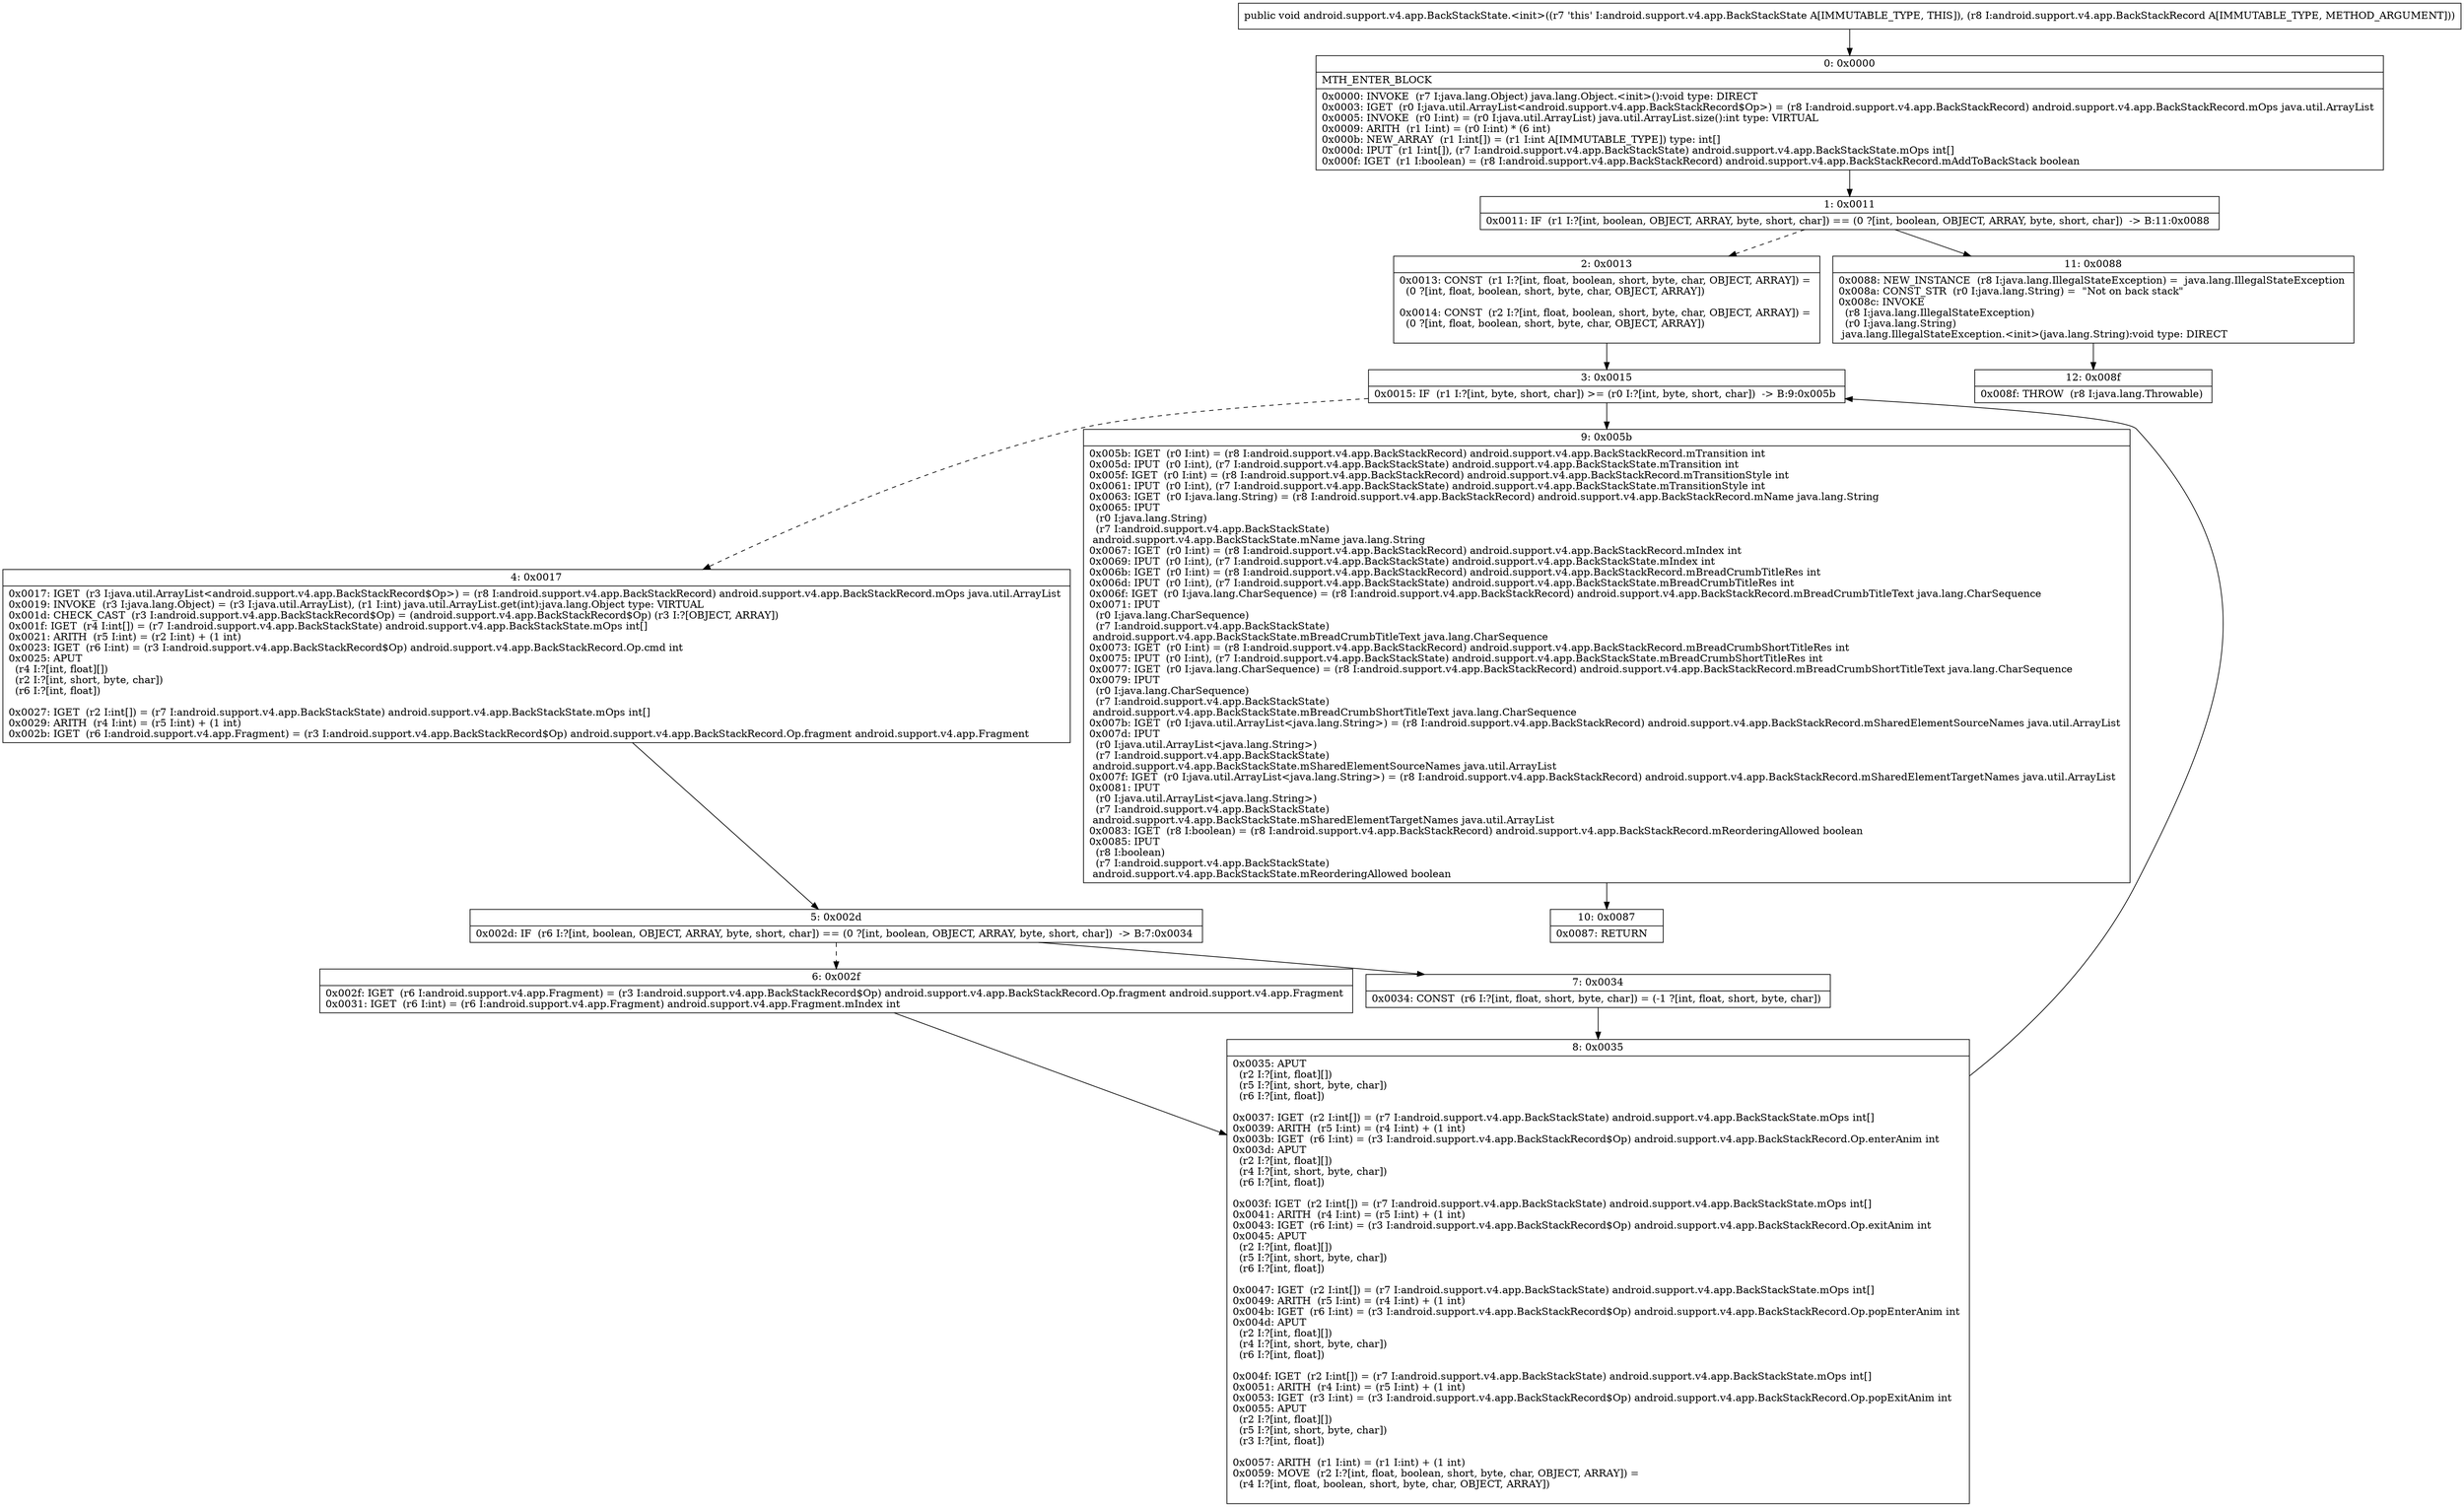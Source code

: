 digraph "CFG forandroid.support.v4.app.BackStackState.\<init\>(Landroid\/support\/v4\/app\/BackStackRecord;)V" {
Node_0 [shape=record,label="{0\:\ 0x0000|MTH_ENTER_BLOCK\l|0x0000: INVOKE  (r7 I:java.lang.Object) java.lang.Object.\<init\>():void type: DIRECT \l0x0003: IGET  (r0 I:java.util.ArrayList\<android.support.v4.app.BackStackRecord$Op\>) = (r8 I:android.support.v4.app.BackStackRecord) android.support.v4.app.BackStackRecord.mOps java.util.ArrayList \l0x0005: INVOKE  (r0 I:int) = (r0 I:java.util.ArrayList) java.util.ArrayList.size():int type: VIRTUAL \l0x0009: ARITH  (r1 I:int) = (r0 I:int) * (6 int) \l0x000b: NEW_ARRAY  (r1 I:int[]) = (r1 I:int A[IMMUTABLE_TYPE]) type: int[] \l0x000d: IPUT  (r1 I:int[]), (r7 I:android.support.v4.app.BackStackState) android.support.v4.app.BackStackState.mOps int[] \l0x000f: IGET  (r1 I:boolean) = (r8 I:android.support.v4.app.BackStackRecord) android.support.v4.app.BackStackRecord.mAddToBackStack boolean \l}"];
Node_1 [shape=record,label="{1\:\ 0x0011|0x0011: IF  (r1 I:?[int, boolean, OBJECT, ARRAY, byte, short, char]) == (0 ?[int, boolean, OBJECT, ARRAY, byte, short, char])  \-\> B:11:0x0088 \l}"];
Node_2 [shape=record,label="{2\:\ 0x0013|0x0013: CONST  (r1 I:?[int, float, boolean, short, byte, char, OBJECT, ARRAY]) = \l  (0 ?[int, float, boolean, short, byte, char, OBJECT, ARRAY])\l \l0x0014: CONST  (r2 I:?[int, float, boolean, short, byte, char, OBJECT, ARRAY]) = \l  (0 ?[int, float, boolean, short, byte, char, OBJECT, ARRAY])\l \l}"];
Node_3 [shape=record,label="{3\:\ 0x0015|0x0015: IF  (r1 I:?[int, byte, short, char]) \>= (r0 I:?[int, byte, short, char])  \-\> B:9:0x005b \l}"];
Node_4 [shape=record,label="{4\:\ 0x0017|0x0017: IGET  (r3 I:java.util.ArrayList\<android.support.v4.app.BackStackRecord$Op\>) = (r8 I:android.support.v4.app.BackStackRecord) android.support.v4.app.BackStackRecord.mOps java.util.ArrayList \l0x0019: INVOKE  (r3 I:java.lang.Object) = (r3 I:java.util.ArrayList), (r1 I:int) java.util.ArrayList.get(int):java.lang.Object type: VIRTUAL \l0x001d: CHECK_CAST  (r3 I:android.support.v4.app.BackStackRecord$Op) = (android.support.v4.app.BackStackRecord$Op) (r3 I:?[OBJECT, ARRAY]) \l0x001f: IGET  (r4 I:int[]) = (r7 I:android.support.v4.app.BackStackState) android.support.v4.app.BackStackState.mOps int[] \l0x0021: ARITH  (r5 I:int) = (r2 I:int) + (1 int) \l0x0023: IGET  (r6 I:int) = (r3 I:android.support.v4.app.BackStackRecord$Op) android.support.v4.app.BackStackRecord.Op.cmd int \l0x0025: APUT  \l  (r4 I:?[int, float][])\l  (r2 I:?[int, short, byte, char])\l  (r6 I:?[int, float])\l \l0x0027: IGET  (r2 I:int[]) = (r7 I:android.support.v4.app.BackStackState) android.support.v4.app.BackStackState.mOps int[] \l0x0029: ARITH  (r4 I:int) = (r5 I:int) + (1 int) \l0x002b: IGET  (r6 I:android.support.v4.app.Fragment) = (r3 I:android.support.v4.app.BackStackRecord$Op) android.support.v4.app.BackStackRecord.Op.fragment android.support.v4.app.Fragment \l}"];
Node_5 [shape=record,label="{5\:\ 0x002d|0x002d: IF  (r6 I:?[int, boolean, OBJECT, ARRAY, byte, short, char]) == (0 ?[int, boolean, OBJECT, ARRAY, byte, short, char])  \-\> B:7:0x0034 \l}"];
Node_6 [shape=record,label="{6\:\ 0x002f|0x002f: IGET  (r6 I:android.support.v4.app.Fragment) = (r3 I:android.support.v4.app.BackStackRecord$Op) android.support.v4.app.BackStackRecord.Op.fragment android.support.v4.app.Fragment \l0x0031: IGET  (r6 I:int) = (r6 I:android.support.v4.app.Fragment) android.support.v4.app.Fragment.mIndex int \l}"];
Node_7 [shape=record,label="{7\:\ 0x0034|0x0034: CONST  (r6 I:?[int, float, short, byte, char]) = (\-1 ?[int, float, short, byte, char]) \l}"];
Node_8 [shape=record,label="{8\:\ 0x0035|0x0035: APUT  \l  (r2 I:?[int, float][])\l  (r5 I:?[int, short, byte, char])\l  (r6 I:?[int, float])\l \l0x0037: IGET  (r2 I:int[]) = (r7 I:android.support.v4.app.BackStackState) android.support.v4.app.BackStackState.mOps int[] \l0x0039: ARITH  (r5 I:int) = (r4 I:int) + (1 int) \l0x003b: IGET  (r6 I:int) = (r3 I:android.support.v4.app.BackStackRecord$Op) android.support.v4.app.BackStackRecord.Op.enterAnim int \l0x003d: APUT  \l  (r2 I:?[int, float][])\l  (r4 I:?[int, short, byte, char])\l  (r6 I:?[int, float])\l \l0x003f: IGET  (r2 I:int[]) = (r7 I:android.support.v4.app.BackStackState) android.support.v4.app.BackStackState.mOps int[] \l0x0041: ARITH  (r4 I:int) = (r5 I:int) + (1 int) \l0x0043: IGET  (r6 I:int) = (r3 I:android.support.v4.app.BackStackRecord$Op) android.support.v4.app.BackStackRecord.Op.exitAnim int \l0x0045: APUT  \l  (r2 I:?[int, float][])\l  (r5 I:?[int, short, byte, char])\l  (r6 I:?[int, float])\l \l0x0047: IGET  (r2 I:int[]) = (r7 I:android.support.v4.app.BackStackState) android.support.v4.app.BackStackState.mOps int[] \l0x0049: ARITH  (r5 I:int) = (r4 I:int) + (1 int) \l0x004b: IGET  (r6 I:int) = (r3 I:android.support.v4.app.BackStackRecord$Op) android.support.v4.app.BackStackRecord.Op.popEnterAnim int \l0x004d: APUT  \l  (r2 I:?[int, float][])\l  (r4 I:?[int, short, byte, char])\l  (r6 I:?[int, float])\l \l0x004f: IGET  (r2 I:int[]) = (r7 I:android.support.v4.app.BackStackState) android.support.v4.app.BackStackState.mOps int[] \l0x0051: ARITH  (r4 I:int) = (r5 I:int) + (1 int) \l0x0053: IGET  (r3 I:int) = (r3 I:android.support.v4.app.BackStackRecord$Op) android.support.v4.app.BackStackRecord.Op.popExitAnim int \l0x0055: APUT  \l  (r2 I:?[int, float][])\l  (r5 I:?[int, short, byte, char])\l  (r3 I:?[int, float])\l \l0x0057: ARITH  (r1 I:int) = (r1 I:int) + (1 int) \l0x0059: MOVE  (r2 I:?[int, float, boolean, short, byte, char, OBJECT, ARRAY]) = \l  (r4 I:?[int, float, boolean, short, byte, char, OBJECT, ARRAY])\l \l}"];
Node_9 [shape=record,label="{9\:\ 0x005b|0x005b: IGET  (r0 I:int) = (r8 I:android.support.v4.app.BackStackRecord) android.support.v4.app.BackStackRecord.mTransition int \l0x005d: IPUT  (r0 I:int), (r7 I:android.support.v4.app.BackStackState) android.support.v4.app.BackStackState.mTransition int \l0x005f: IGET  (r0 I:int) = (r8 I:android.support.v4.app.BackStackRecord) android.support.v4.app.BackStackRecord.mTransitionStyle int \l0x0061: IPUT  (r0 I:int), (r7 I:android.support.v4.app.BackStackState) android.support.v4.app.BackStackState.mTransitionStyle int \l0x0063: IGET  (r0 I:java.lang.String) = (r8 I:android.support.v4.app.BackStackRecord) android.support.v4.app.BackStackRecord.mName java.lang.String \l0x0065: IPUT  \l  (r0 I:java.lang.String)\l  (r7 I:android.support.v4.app.BackStackState)\l android.support.v4.app.BackStackState.mName java.lang.String \l0x0067: IGET  (r0 I:int) = (r8 I:android.support.v4.app.BackStackRecord) android.support.v4.app.BackStackRecord.mIndex int \l0x0069: IPUT  (r0 I:int), (r7 I:android.support.v4.app.BackStackState) android.support.v4.app.BackStackState.mIndex int \l0x006b: IGET  (r0 I:int) = (r8 I:android.support.v4.app.BackStackRecord) android.support.v4.app.BackStackRecord.mBreadCrumbTitleRes int \l0x006d: IPUT  (r0 I:int), (r7 I:android.support.v4.app.BackStackState) android.support.v4.app.BackStackState.mBreadCrumbTitleRes int \l0x006f: IGET  (r0 I:java.lang.CharSequence) = (r8 I:android.support.v4.app.BackStackRecord) android.support.v4.app.BackStackRecord.mBreadCrumbTitleText java.lang.CharSequence \l0x0071: IPUT  \l  (r0 I:java.lang.CharSequence)\l  (r7 I:android.support.v4.app.BackStackState)\l android.support.v4.app.BackStackState.mBreadCrumbTitleText java.lang.CharSequence \l0x0073: IGET  (r0 I:int) = (r8 I:android.support.v4.app.BackStackRecord) android.support.v4.app.BackStackRecord.mBreadCrumbShortTitleRes int \l0x0075: IPUT  (r0 I:int), (r7 I:android.support.v4.app.BackStackState) android.support.v4.app.BackStackState.mBreadCrumbShortTitleRes int \l0x0077: IGET  (r0 I:java.lang.CharSequence) = (r8 I:android.support.v4.app.BackStackRecord) android.support.v4.app.BackStackRecord.mBreadCrumbShortTitleText java.lang.CharSequence \l0x0079: IPUT  \l  (r0 I:java.lang.CharSequence)\l  (r7 I:android.support.v4.app.BackStackState)\l android.support.v4.app.BackStackState.mBreadCrumbShortTitleText java.lang.CharSequence \l0x007b: IGET  (r0 I:java.util.ArrayList\<java.lang.String\>) = (r8 I:android.support.v4.app.BackStackRecord) android.support.v4.app.BackStackRecord.mSharedElementSourceNames java.util.ArrayList \l0x007d: IPUT  \l  (r0 I:java.util.ArrayList\<java.lang.String\>)\l  (r7 I:android.support.v4.app.BackStackState)\l android.support.v4.app.BackStackState.mSharedElementSourceNames java.util.ArrayList \l0x007f: IGET  (r0 I:java.util.ArrayList\<java.lang.String\>) = (r8 I:android.support.v4.app.BackStackRecord) android.support.v4.app.BackStackRecord.mSharedElementTargetNames java.util.ArrayList \l0x0081: IPUT  \l  (r0 I:java.util.ArrayList\<java.lang.String\>)\l  (r7 I:android.support.v4.app.BackStackState)\l android.support.v4.app.BackStackState.mSharedElementTargetNames java.util.ArrayList \l0x0083: IGET  (r8 I:boolean) = (r8 I:android.support.v4.app.BackStackRecord) android.support.v4.app.BackStackRecord.mReorderingAllowed boolean \l0x0085: IPUT  \l  (r8 I:boolean)\l  (r7 I:android.support.v4.app.BackStackState)\l android.support.v4.app.BackStackState.mReorderingAllowed boolean \l}"];
Node_10 [shape=record,label="{10\:\ 0x0087|0x0087: RETURN   \l}"];
Node_11 [shape=record,label="{11\:\ 0x0088|0x0088: NEW_INSTANCE  (r8 I:java.lang.IllegalStateException) =  java.lang.IllegalStateException \l0x008a: CONST_STR  (r0 I:java.lang.String) =  \"Not on back stack\" \l0x008c: INVOKE  \l  (r8 I:java.lang.IllegalStateException)\l  (r0 I:java.lang.String)\l java.lang.IllegalStateException.\<init\>(java.lang.String):void type: DIRECT \l}"];
Node_12 [shape=record,label="{12\:\ 0x008f|0x008f: THROW  (r8 I:java.lang.Throwable) \l}"];
MethodNode[shape=record,label="{public void android.support.v4.app.BackStackState.\<init\>((r7 'this' I:android.support.v4.app.BackStackState A[IMMUTABLE_TYPE, THIS]), (r8 I:android.support.v4.app.BackStackRecord A[IMMUTABLE_TYPE, METHOD_ARGUMENT])) }"];
MethodNode -> Node_0;
Node_0 -> Node_1;
Node_1 -> Node_2[style=dashed];
Node_1 -> Node_11;
Node_2 -> Node_3;
Node_3 -> Node_4[style=dashed];
Node_3 -> Node_9;
Node_4 -> Node_5;
Node_5 -> Node_6[style=dashed];
Node_5 -> Node_7;
Node_6 -> Node_8;
Node_7 -> Node_8;
Node_8 -> Node_3;
Node_9 -> Node_10;
Node_11 -> Node_12;
}

